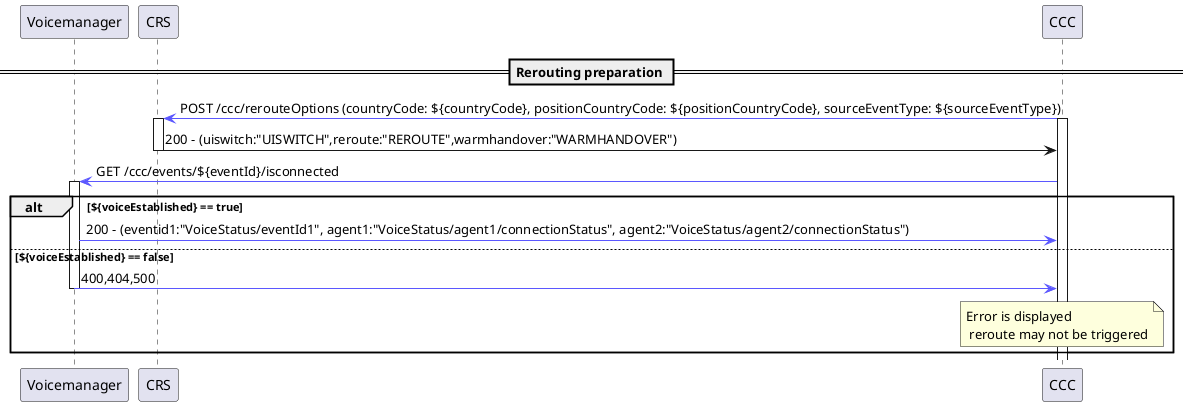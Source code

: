 @startuml

participant "Voicemanager" as VM
participant CRS
participant CCC

== Rerouting preparation ==

'##### CCC checks VoiceManager connection status
CCC -[#5B57FF]> CRS : POST /ccc/rerouteOptions (countryCode: ${countryCode}, positionCountryCode: ${positionCountryCode}, sourceEventType: ${sourceEventType})
activate CCC
activate CRS
CRS -> CCC : 200 - (uiswitch:"UISWITCH",reroute:"REROUTE",warmhandover:"WARMHANDOVER")
    deactivate CRS

    '##### CCC checks VoiceManager connection status
    CCC -[#5B57FF]> VM : GET /ccc/events/${eventId}/isconnected
    activate VM
alt ${voiceEstablished} == true
    VM -[#5B57FF]> CCC : 200 - (eventid1:"VoiceStatus/eventId1", agent1:"VoiceStatus/agent1/connectionStatus", agent2:"VoiceStatus/agent2/connectionStatus")
else ${voiceEstablished} == false
    VM -[#5B57FF]> CCC: 400,404,500
    deactivate VM
    note over CCC : Error is displayed \n reroute may not be triggered
end

@enduml
